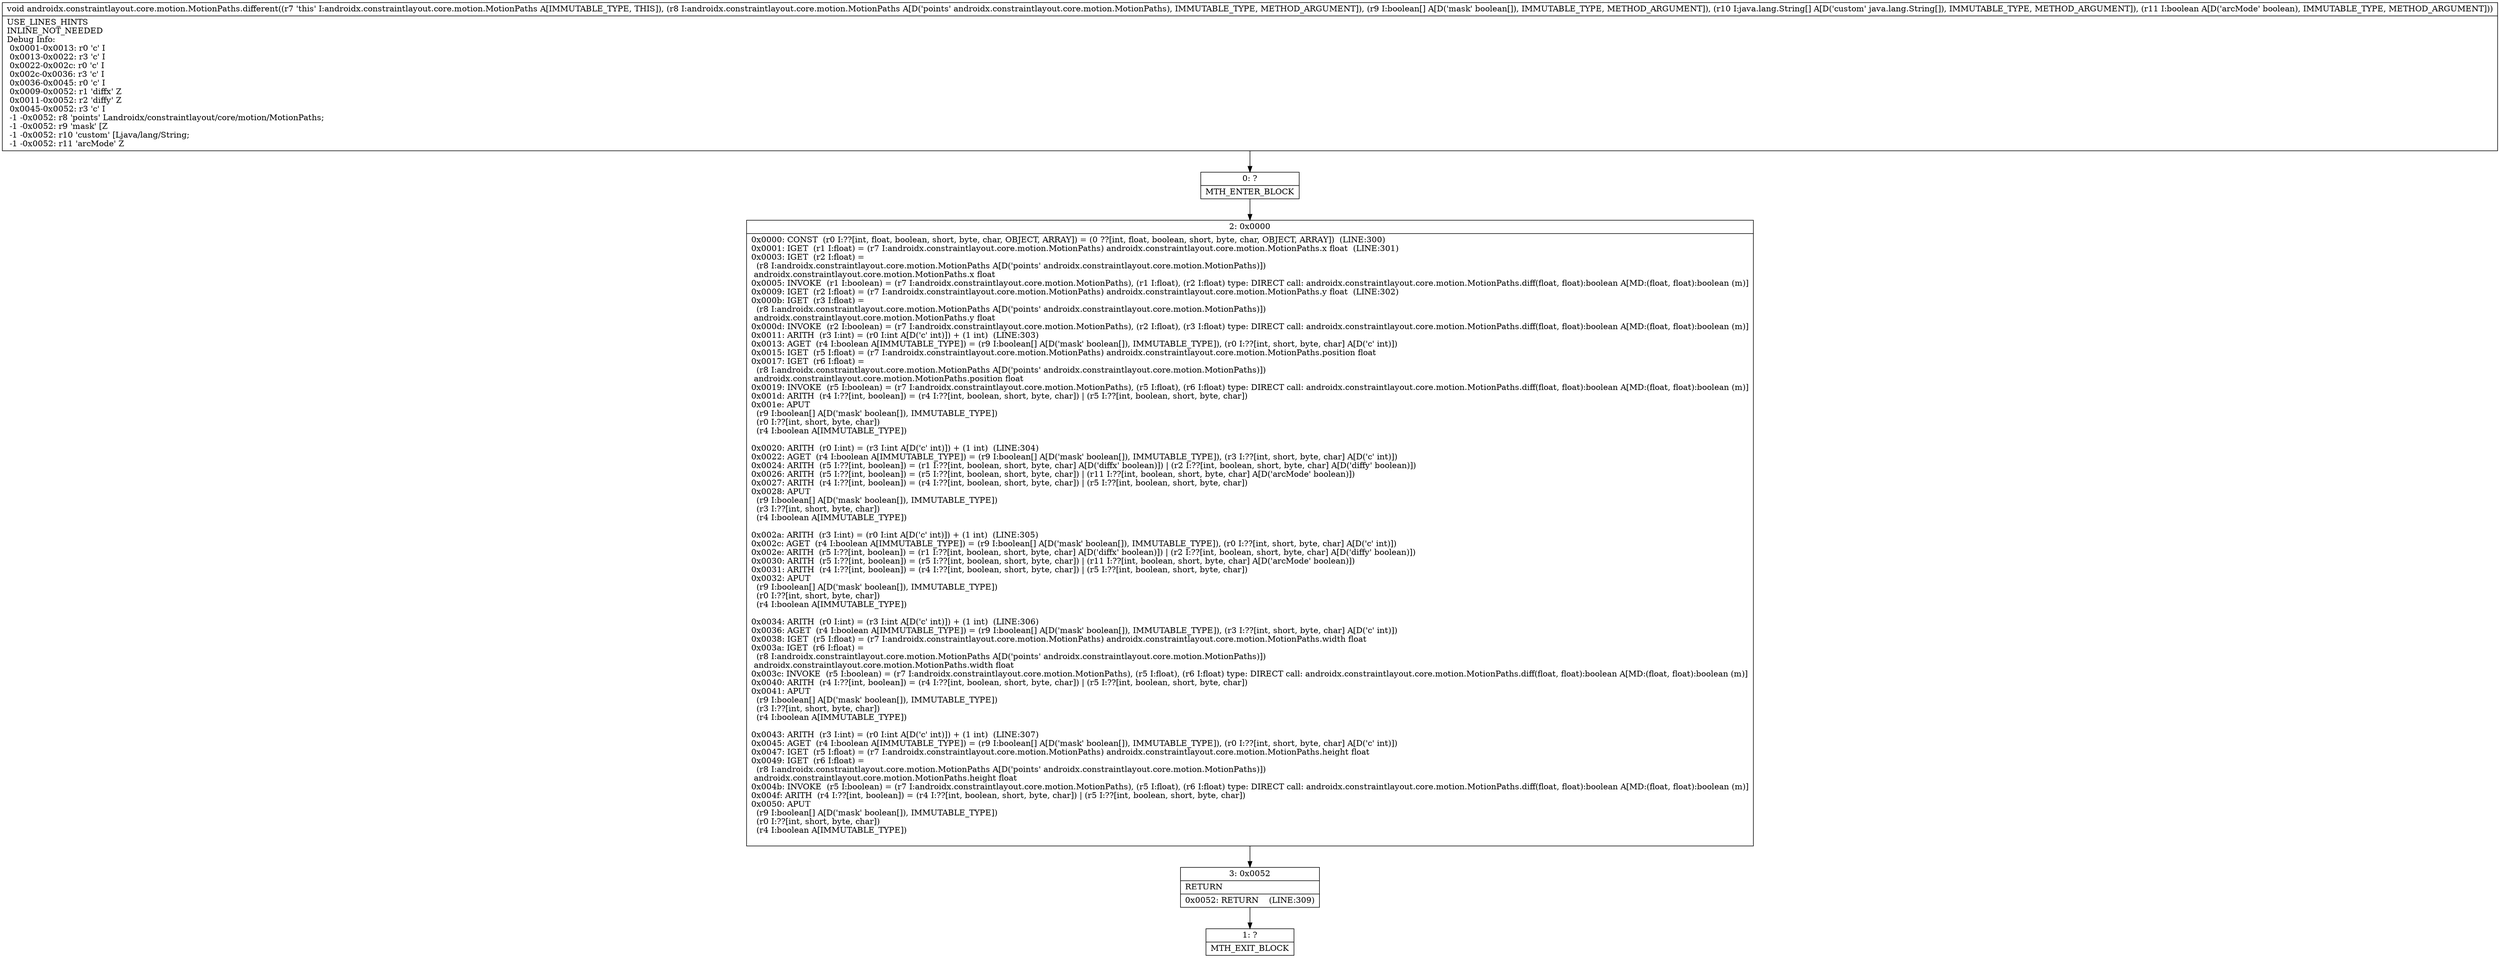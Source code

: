 digraph "CFG forandroidx.constraintlayout.core.motion.MotionPaths.different(Landroidx\/constraintlayout\/core\/motion\/MotionPaths;[Z[Ljava\/lang\/String;Z)V" {
Node_0 [shape=record,label="{0\:\ ?|MTH_ENTER_BLOCK\l}"];
Node_2 [shape=record,label="{2\:\ 0x0000|0x0000: CONST  (r0 I:??[int, float, boolean, short, byte, char, OBJECT, ARRAY]) = (0 ??[int, float, boolean, short, byte, char, OBJECT, ARRAY])  (LINE:300)\l0x0001: IGET  (r1 I:float) = (r7 I:androidx.constraintlayout.core.motion.MotionPaths) androidx.constraintlayout.core.motion.MotionPaths.x float  (LINE:301)\l0x0003: IGET  (r2 I:float) = \l  (r8 I:androidx.constraintlayout.core.motion.MotionPaths A[D('points' androidx.constraintlayout.core.motion.MotionPaths)])\l androidx.constraintlayout.core.motion.MotionPaths.x float \l0x0005: INVOKE  (r1 I:boolean) = (r7 I:androidx.constraintlayout.core.motion.MotionPaths), (r1 I:float), (r2 I:float) type: DIRECT call: androidx.constraintlayout.core.motion.MotionPaths.diff(float, float):boolean A[MD:(float, float):boolean (m)]\l0x0009: IGET  (r2 I:float) = (r7 I:androidx.constraintlayout.core.motion.MotionPaths) androidx.constraintlayout.core.motion.MotionPaths.y float  (LINE:302)\l0x000b: IGET  (r3 I:float) = \l  (r8 I:androidx.constraintlayout.core.motion.MotionPaths A[D('points' androidx.constraintlayout.core.motion.MotionPaths)])\l androidx.constraintlayout.core.motion.MotionPaths.y float \l0x000d: INVOKE  (r2 I:boolean) = (r7 I:androidx.constraintlayout.core.motion.MotionPaths), (r2 I:float), (r3 I:float) type: DIRECT call: androidx.constraintlayout.core.motion.MotionPaths.diff(float, float):boolean A[MD:(float, float):boolean (m)]\l0x0011: ARITH  (r3 I:int) = (r0 I:int A[D('c' int)]) + (1 int)  (LINE:303)\l0x0013: AGET  (r4 I:boolean A[IMMUTABLE_TYPE]) = (r9 I:boolean[] A[D('mask' boolean[]), IMMUTABLE_TYPE]), (r0 I:??[int, short, byte, char] A[D('c' int)]) \l0x0015: IGET  (r5 I:float) = (r7 I:androidx.constraintlayout.core.motion.MotionPaths) androidx.constraintlayout.core.motion.MotionPaths.position float \l0x0017: IGET  (r6 I:float) = \l  (r8 I:androidx.constraintlayout.core.motion.MotionPaths A[D('points' androidx.constraintlayout.core.motion.MotionPaths)])\l androidx.constraintlayout.core.motion.MotionPaths.position float \l0x0019: INVOKE  (r5 I:boolean) = (r7 I:androidx.constraintlayout.core.motion.MotionPaths), (r5 I:float), (r6 I:float) type: DIRECT call: androidx.constraintlayout.core.motion.MotionPaths.diff(float, float):boolean A[MD:(float, float):boolean (m)]\l0x001d: ARITH  (r4 I:??[int, boolean]) = (r4 I:??[int, boolean, short, byte, char]) \| (r5 I:??[int, boolean, short, byte, char]) \l0x001e: APUT  \l  (r9 I:boolean[] A[D('mask' boolean[]), IMMUTABLE_TYPE])\l  (r0 I:??[int, short, byte, char])\l  (r4 I:boolean A[IMMUTABLE_TYPE])\l \l0x0020: ARITH  (r0 I:int) = (r3 I:int A[D('c' int)]) + (1 int)  (LINE:304)\l0x0022: AGET  (r4 I:boolean A[IMMUTABLE_TYPE]) = (r9 I:boolean[] A[D('mask' boolean[]), IMMUTABLE_TYPE]), (r3 I:??[int, short, byte, char] A[D('c' int)]) \l0x0024: ARITH  (r5 I:??[int, boolean]) = (r1 I:??[int, boolean, short, byte, char] A[D('diffx' boolean)]) \| (r2 I:??[int, boolean, short, byte, char] A[D('diffy' boolean)]) \l0x0026: ARITH  (r5 I:??[int, boolean]) = (r5 I:??[int, boolean, short, byte, char]) \| (r11 I:??[int, boolean, short, byte, char] A[D('arcMode' boolean)]) \l0x0027: ARITH  (r4 I:??[int, boolean]) = (r4 I:??[int, boolean, short, byte, char]) \| (r5 I:??[int, boolean, short, byte, char]) \l0x0028: APUT  \l  (r9 I:boolean[] A[D('mask' boolean[]), IMMUTABLE_TYPE])\l  (r3 I:??[int, short, byte, char])\l  (r4 I:boolean A[IMMUTABLE_TYPE])\l \l0x002a: ARITH  (r3 I:int) = (r0 I:int A[D('c' int)]) + (1 int)  (LINE:305)\l0x002c: AGET  (r4 I:boolean A[IMMUTABLE_TYPE]) = (r9 I:boolean[] A[D('mask' boolean[]), IMMUTABLE_TYPE]), (r0 I:??[int, short, byte, char] A[D('c' int)]) \l0x002e: ARITH  (r5 I:??[int, boolean]) = (r1 I:??[int, boolean, short, byte, char] A[D('diffx' boolean)]) \| (r2 I:??[int, boolean, short, byte, char] A[D('diffy' boolean)]) \l0x0030: ARITH  (r5 I:??[int, boolean]) = (r5 I:??[int, boolean, short, byte, char]) \| (r11 I:??[int, boolean, short, byte, char] A[D('arcMode' boolean)]) \l0x0031: ARITH  (r4 I:??[int, boolean]) = (r4 I:??[int, boolean, short, byte, char]) \| (r5 I:??[int, boolean, short, byte, char]) \l0x0032: APUT  \l  (r9 I:boolean[] A[D('mask' boolean[]), IMMUTABLE_TYPE])\l  (r0 I:??[int, short, byte, char])\l  (r4 I:boolean A[IMMUTABLE_TYPE])\l \l0x0034: ARITH  (r0 I:int) = (r3 I:int A[D('c' int)]) + (1 int)  (LINE:306)\l0x0036: AGET  (r4 I:boolean A[IMMUTABLE_TYPE]) = (r9 I:boolean[] A[D('mask' boolean[]), IMMUTABLE_TYPE]), (r3 I:??[int, short, byte, char] A[D('c' int)]) \l0x0038: IGET  (r5 I:float) = (r7 I:androidx.constraintlayout.core.motion.MotionPaths) androidx.constraintlayout.core.motion.MotionPaths.width float \l0x003a: IGET  (r6 I:float) = \l  (r8 I:androidx.constraintlayout.core.motion.MotionPaths A[D('points' androidx.constraintlayout.core.motion.MotionPaths)])\l androidx.constraintlayout.core.motion.MotionPaths.width float \l0x003c: INVOKE  (r5 I:boolean) = (r7 I:androidx.constraintlayout.core.motion.MotionPaths), (r5 I:float), (r6 I:float) type: DIRECT call: androidx.constraintlayout.core.motion.MotionPaths.diff(float, float):boolean A[MD:(float, float):boolean (m)]\l0x0040: ARITH  (r4 I:??[int, boolean]) = (r4 I:??[int, boolean, short, byte, char]) \| (r5 I:??[int, boolean, short, byte, char]) \l0x0041: APUT  \l  (r9 I:boolean[] A[D('mask' boolean[]), IMMUTABLE_TYPE])\l  (r3 I:??[int, short, byte, char])\l  (r4 I:boolean A[IMMUTABLE_TYPE])\l \l0x0043: ARITH  (r3 I:int) = (r0 I:int A[D('c' int)]) + (1 int)  (LINE:307)\l0x0045: AGET  (r4 I:boolean A[IMMUTABLE_TYPE]) = (r9 I:boolean[] A[D('mask' boolean[]), IMMUTABLE_TYPE]), (r0 I:??[int, short, byte, char] A[D('c' int)]) \l0x0047: IGET  (r5 I:float) = (r7 I:androidx.constraintlayout.core.motion.MotionPaths) androidx.constraintlayout.core.motion.MotionPaths.height float \l0x0049: IGET  (r6 I:float) = \l  (r8 I:androidx.constraintlayout.core.motion.MotionPaths A[D('points' androidx.constraintlayout.core.motion.MotionPaths)])\l androidx.constraintlayout.core.motion.MotionPaths.height float \l0x004b: INVOKE  (r5 I:boolean) = (r7 I:androidx.constraintlayout.core.motion.MotionPaths), (r5 I:float), (r6 I:float) type: DIRECT call: androidx.constraintlayout.core.motion.MotionPaths.diff(float, float):boolean A[MD:(float, float):boolean (m)]\l0x004f: ARITH  (r4 I:??[int, boolean]) = (r4 I:??[int, boolean, short, byte, char]) \| (r5 I:??[int, boolean, short, byte, char]) \l0x0050: APUT  \l  (r9 I:boolean[] A[D('mask' boolean[]), IMMUTABLE_TYPE])\l  (r0 I:??[int, short, byte, char])\l  (r4 I:boolean A[IMMUTABLE_TYPE])\l \l}"];
Node_3 [shape=record,label="{3\:\ 0x0052|RETURN\l|0x0052: RETURN    (LINE:309)\l}"];
Node_1 [shape=record,label="{1\:\ ?|MTH_EXIT_BLOCK\l}"];
MethodNode[shape=record,label="{void androidx.constraintlayout.core.motion.MotionPaths.different((r7 'this' I:androidx.constraintlayout.core.motion.MotionPaths A[IMMUTABLE_TYPE, THIS]), (r8 I:androidx.constraintlayout.core.motion.MotionPaths A[D('points' androidx.constraintlayout.core.motion.MotionPaths), IMMUTABLE_TYPE, METHOD_ARGUMENT]), (r9 I:boolean[] A[D('mask' boolean[]), IMMUTABLE_TYPE, METHOD_ARGUMENT]), (r10 I:java.lang.String[] A[D('custom' java.lang.String[]), IMMUTABLE_TYPE, METHOD_ARGUMENT]), (r11 I:boolean A[D('arcMode' boolean), IMMUTABLE_TYPE, METHOD_ARGUMENT]))  | USE_LINES_HINTS\lINLINE_NOT_NEEDED\lDebug Info:\l  0x0001\-0x0013: r0 'c' I\l  0x0013\-0x0022: r3 'c' I\l  0x0022\-0x002c: r0 'c' I\l  0x002c\-0x0036: r3 'c' I\l  0x0036\-0x0045: r0 'c' I\l  0x0009\-0x0052: r1 'diffx' Z\l  0x0011\-0x0052: r2 'diffy' Z\l  0x0045\-0x0052: r3 'c' I\l  \-1 \-0x0052: r8 'points' Landroidx\/constraintlayout\/core\/motion\/MotionPaths;\l  \-1 \-0x0052: r9 'mask' [Z\l  \-1 \-0x0052: r10 'custom' [Ljava\/lang\/String;\l  \-1 \-0x0052: r11 'arcMode' Z\l}"];
MethodNode -> Node_0;Node_0 -> Node_2;
Node_2 -> Node_3;
Node_3 -> Node_1;
}

